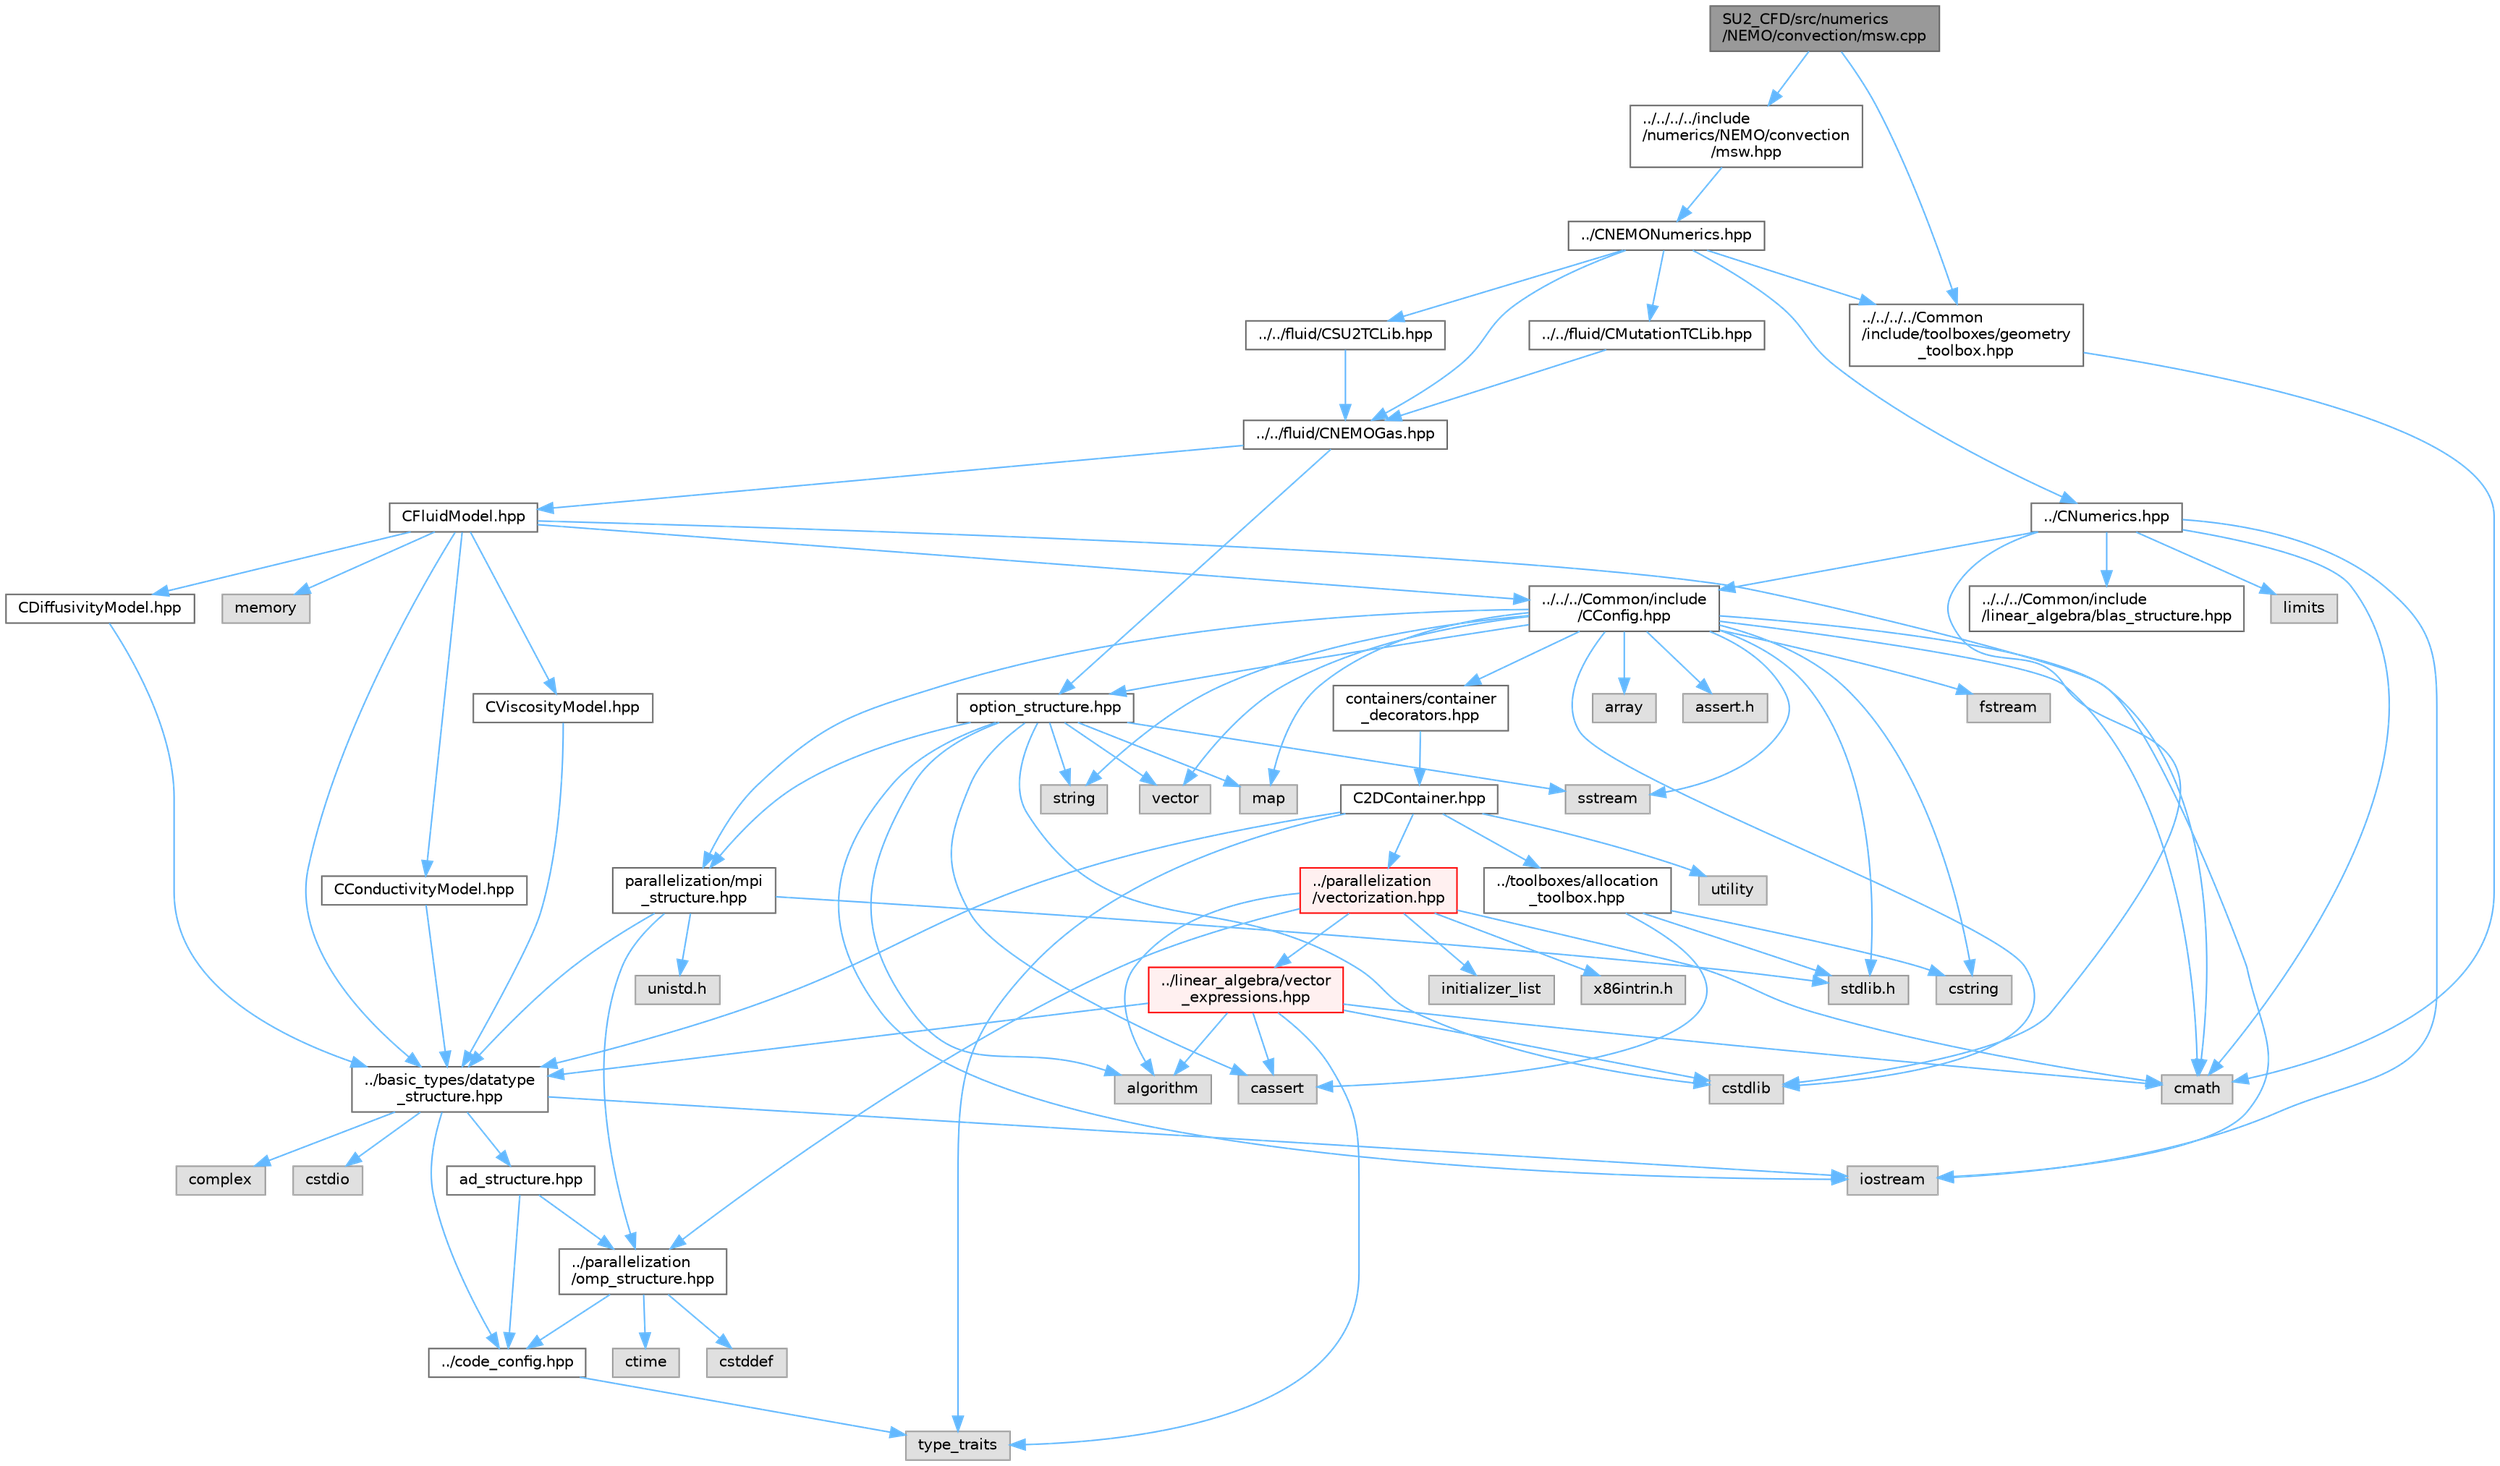 digraph "SU2_CFD/src/numerics/NEMO/convection/msw.cpp"
{
 // LATEX_PDF_SIZE
  bgcolor="transparent";
  edge [fontname=Helvetica,fontsize=10,labelfontname=Helvetica,labelfontsize=10];
  node [fontname=Helvetica,fontsize=10,shape=box,height=0.2,width=0.4];
  Node1 [id="Node000001",label="SU2_CFD/src/numerics\l/NEMO/convection/msw.cpp",height=0.2,width=0.4,color="gray40", fillcolor="grey60", style="filled", fontcolor="black",tooltip="Implementations of the modified Steger-Warming scheme."];
  Node1 -> Node2 [id="edge1_Node000001_Node000002",color="steelblue1",style="solid",tooltip=" "];
  Node2 [id="Node000002",label="../../../../include\l/numerics/NEMO/convection\l/msw.hpp",height=0.2,width=0.4,color="grey40", fillcolor="white", style="filled",URL="$msw_8hpp.html",tooltip="Declaration of numerics classes for modified Steger-Warming scheme."];
  Node2 -> Node3 [id="edge2_Node000002_Node000003",color="steelblue1",style="solid",tooltip=" "];
  Node3 [id="Node000003",label="../CNEMONumerics.hpp",height=0.2,width=0.4,color="grey40", fillcolor="white", style="filled",URL="$CNEMONumerics_8hpp.html",tooltip="Base class template NEMO numerics."];
  Node3 -> Node4 [id="edge3_Node000003_Node000004",color="steelblue1",style="solid",tooltip=" "];
  Node4 [id="Node000004",label="../CNumerics.hpp",height=0.2,width=0.4,color="grey40", fillcolor="white", style="filled",URL="$CNumerics_8hpp.html",tooltip="Declaration of the base numerics class, the implementation is in the CNumerics.cpp file."];
  Node4 -> Node5 [id="edge4_Node000004_Node000005",color="steelblue1",style="solid",tooltip=" "];
  Node5 [id="Node000005",label="cmath",height=0.2,width=0.4,color="grey60", fillcolor="#E0E0E0", style="filled",tooltip=" "];
  Node4 -> Node6 [id="edge5_Node000004_Node000006",color="steelblue1",style="solid",tooltip=" "];
  Node6 [id="Node000006",label="iostream",height=0.2,width=0.4,color="grey60", fillcolor="#E0E0E0", style="filled",tooltip=" "];
  Node4 -> Node7 [id="edge6_Node000004_Node000007",color="steelblue1",style="solid",tooltip=" "];
  Node7 [id="Node000007",label="limits",height=0.2,width=0.4,color="grey60", fillcolor="#E0E0E0", style="filled",tooltip=" "];
  Node4 -> Node8 [id="edge7_Node000004_Node000008",color="steelblue1",style="solid",tooltip=" "];
  Node8 [id="Node000008",label="cstdlib",height=0.2,width=0.4,color="grey60", fillcolor="#E0E0E0", style="filled",tooltip=" "];
  Node4 -> Node9 [id="edge8_Node000004_Node000009",color="steelblue1",style="solid",tooltip=" "];
  Node9 [id="Node000009",label="../../../Common/include\l/CConfig.hpp",height=0.2,width=0.4,color="grey40", fillcolor="white", style="filled",URL="$CConfig_8hpp.html",tooltip="All the information about the definition of the physical problem. The subroutines and functions are i..."];
  Node9 -> Node10 [id="edge9_Node000009_Node000010",color="steelblue1",style="solid",tooltip=" "];
  Node10 [id="Node000010",label="parallelization/mpi\l_structure.hpp",height=0.2,width=0.4,color="grey40", fillcolor="white", style="filled",URL="$mpi__structure_8hpp.html",tooltip="Headers of the mpi interface for generalized datatypes. The subroutines and functions are in the mpi_..."];
  Node10 -> Node11 [id="edge10_Node000010_Node000011",color="steelblue1",style="solid",tooltip=" "];
  Node11 [id="Node000011",label="stdlib.h",height=0.2,width=0.4,color="grey60", fillcolor="#E0E0E0", style="filled",tooltip=" "];
  Node10 -> Node12 [id="edge11_Node000010_Node000012",color="steelblue1",style="solid",tooltip=" "];
  Node12 [id="Node000012",label="../basic_types/datatype\l_structure.hpp",height=0.2,width=0.4,color="grey40", fillcolor="white", style="filled",URL="$datatype__structure_8hpp.html",tooltip="Headers for generalized datatypes, defines an interface for AD types."];
  Node12 -> Node6 [id="edge12_Node000012_Node000006",color="steelblue1",style="solid",tooltip=" "];
  Node12 -> Node13 [id="edge13_Node000012_Node000013",color="steelblue1",style="solid",tooltip=" "];
  Node13 [id="Node000013",label="complex",height=0.2,width=0.4,color="grey60", fillcolor="#E0E0E0", style="filled",tooltip=" "];
  Node12 -> Node14 [id="edge14_Node000012_Node000014",color="steelblue1",style="solid",tooltip=" "];
  Node14 [id="Node000014",label="cstdio",height=0.2,width=0.4,color="grey60", fillcolor="#E0E0E0", style="filled",tooltip=" "];
  Node12 -> Node15 [id="edge15_Node000012_Node000015",color="steelblue1",style="solid",tooltip=" "];
  Node15 [id="Node000015",label="../code_config.hpp",height=0.2,width=0.4,color="grey40", fillcolor="white", style="filled",URL="$code__config_8hpp.html",tooltip="Header file for collecting common macros, definitions and type configurations."];
  Node15 -> Node16 [id="edge16_Node000015_Node000016",color="steelblue1",style="solid",tooltip=" "];
  Node16 [id="Node000016",label="type_traits",height=0.2,width=0.4,color="grey60", fillcolor="#E0E0E0", style="filled",tooltip=" "];
  Node12 -> Node17 [id="edge17_Node000012_Node000017",color="steelblue1",style="solid",tooltip=" "];
  Node17 [id="Node000017",label="ad_structure.hpp",height=0.2,width=0.4,color="grey40", fillcolor="white", style="filled",URL="$ad__structure_8hpp.html",tooltip="Main routines for the algorithmic differentiation (AD) structure."];
  Node17 -> Node15 [id="edge18_Node000017_Node000015",color="steelblue1",style="solid",tooltip=" "];
  Node17 -> Node18 [id="edge19_Node000017_Node000018",color="steelblue1",style="solid",tooltip=" "];
  Node18 [id="Node000018",label="../parallelization\l/omp_structure.hpp",height=0.2,width=0.4,color="grey40", fillcolor="white", style="filled",URL="$omp__structure_8hpp.html",tooltip="OpenMP interface header, provides compatibility functions if the code is built without OpenMP support..."];
  Node18 -> Node19 [id="edge20_Node000018_Node000019",color="steelblue1",style="solid",tooltip=" "];
  Node19 [id="Node000019",label="cstddef",height=0.2,width=0.4,color="grey60", fillcolor="#E0E0E0", style="filled",tooltip=" "];
  Node18 -> Node15 [id="edge21_Node000018_Node000015",color="steelblue1",style="solid",tooltip=" "];
  Node18 -> Node20 [id="edge22_Node000018_Node000020",color="steelblue1",style="solid",tooltip=" "];
  Node20 [id="Node000020",label="ctime",height=0.2,width=0.4,color="grey60", fillcolor="#E0E0E0", style="filled",tooltip=" "];
  Node10 -> Node21 [id="edge23_Node000010_Node000021",color="steelblue1",style="solid",tooltip=" "];
  Node21 [id="Node000021",label="unistd.h",height=0.2,width=0.4,color="grey60", fillcolor="#E0E0E0", style="filled",tooltip=" "];
  Node10 -> Node18 [id="edge24_Node000010_Node000018",color="steelblue1",style="solid",tooltip=" "];
  Node9 -> Node6 [id="edge25_Node000009_Node000006",color="steelblue1",style="solid",tooltip=" "];
  Node9 -> Node8 [id="edge26_Node000009_Node000008",color="steelblue1",style="solid",tooltip=" "];
  Node9 -> Node22 [id="edge27_Node000009_Node000022",color="steelblue1",style="solid",tooltip=" "];
  Node22 [id="Node000022",label="fstream",height=0.2,width=0.4,color="grey60", fillcolor="#E0E0E0", style="filled",tooltip=" "];
  Node9 -> Node23 [id="edge28_Node000009_Node000023",color="steelblue1",style="solid",tooltip=" "];
  Node23 [id="Node000023",label="sstream",height=0.2,width=0.4,color="grey60", fillcolor="#E0E0E0", style="filled",tooltip=" "];
  Node9 -> Node24 [id="edge29_Node000009_Node000024",color="steelblue1",style="solid",tooltip=" "];
  Node24 [id="Node000024",label="string",height=0.2,width=0.4,color="grey60", fillcolor="#E0E0E0", style="filled",tooltip=" "];
  Node9 -> Node25 [id="edge30_Node000009_Node000025",color="steelblue1",style="solid",tooltip=" "];
  Node25 [id="Node000025",label="cstring",height=0.2,width=0.4,color="grey60", fillcolor="#E0E0E0", style="filled",tooltip=" "];
  Node9 -> Node26 [id="edge31_Node000009_Node000026",color="steelblue1",style="solid",tooltip=" "];
  Node26 [id="Node000026",label="vector",height=0.2,width=0.4,color="grey60", fillcolor="#E0E0E0", style="filled",tooltip=" "];
  Node9 -> Node27 [id="edge32_Node000009_Node000027",color="steelblue1",style="solid",tooltip=" "];
  Node27 [id="Node000027",label="array",height=0.2,width=0.4,color="grey60", fillcolor="#E0E0E0", style="filled",tooltip=" "];
  Node9 -> Node11 [id="edge33_Node000009_Node000011",color="steelblue1",style="solid",tooltip=" "];
  Node9 -> Node5 [id="edge34_Node000009_Node000005",color="steelblue1",style="solid",tooltip=" "];
  Node9 -> Node28 [id="edge35_Node000009_Node000028",color="steelblue1",style="solid",tooltip=" "];
  Node28 [id="Node000028",label="map",height=0.2,width=0.4,color="grey60", fillcolor="#E0E0E0", style="filled",tooltip=" "];
  Node9 -> Node29 [id="edge36_Node000009_Node000029",color="steelblue1",style="solid",tooltip=" "];
  Node29 [id="Node000029",label="assert.h",height=0.2,width=0.4,color="grey60", fillcolor="#E0E0E0", style="filled",tooltip=" "];
  Node9 -> Node30 [id="edge37_Node000009_Node000030",color="steelblue1",style="solid",tooltip=" "];
  Node30 [id="Node000030",label="option_structure.hpp",height=0.2,width=0.4,color="grey40", fillcolor="white", style="filled",URL="$option__structure_8hpp.html",tooltip="Defines classes for referencing options for easy input in CConfig."];
  Node30 -> Node10 [id="edge38_Node000030_Node000010",color="steelblue1",style="solid",tooltip=" "];
  Node30 -> Node6 [id="edge39_Node000030_Node000006",color="steelblue1",style="solid",tooltip=" "];
  Node30 -> Node23 [id="edge40_Node000030_Node000023",color="steelblue1",style="solid",tooltip=" "];
  Node30 -> Node24 [id="edge41_Node000030_Node000024",color="steelblue1",style="solid",tooltip=" "];
  Node30 -> Node26 [id="edge42_Node000030_Node000026",color="steelblue1",style="solid",tooltip=" "];
  Node30 -> Node28 [id="edge43_Node000030_Node000028",color="steelblue1",style="solid",tooltip=" "];
  Node30 -> Node8 [id="edge44_Node000030_Node000008",color="steelblue1",style="solid",tooltip=" "];
  Node30 -> Node31 [id="edge45_Node000030_Node000031",color="steelblue1",style="solid",tooltip=" "];
  Node31 [id="Node000031",label="algorithm",height=0.2,width=0.4,color="grey60", fillcolor="#E0E0E0", style="filled",tooltip=" "];
  Node30 -> Node32 [id="edge46_Node000030_Node000032",color="steelblue1",style="solid",tooltip=" "];
  Node32 [id="Node000032",label="cassert",height=0.2,width=0.4,color="grey60", fillcolor="#E0E0E0", style="filled",tooltip=" "];
  Node9 -> Node33 [id="edge47_Node000009_Node000033",color="steelblue1",style="solid",tooltip=" "];
  Node33 [id="Node000033",label="containers/container\l_decorators.hpp",height=0.2,width=0.4,color="grey40", fillcolor="white", style="filled",URL="$container__decorators_8hpp.html",tooltip="Collection of small classes that decorate C2DContainer to augment its functionality,..."];
  Node33 -> Node34 [id="edge48_Node000033_Node000034",color="steelblue1",style="solid",tooltip=" "];
  Node34 [id="Node000034",label="C2DContainer.hpp",height=0.2,width=0.4,color="grey40", fillcolor="white", style="filled",URL="$C2DContainer_8hpp.html",tooltip="A templated vector/matrix object."];
  Node34 -> Node35 [id="edge49_Node000034_Node000035",color="steelblue1",style="solid",tooltip=" "];
  Node35 [id="Node000035",label="../toolboxes/allocation\l_toolbox.hpp",height=0.2,width=0.4,color="grey40", fillcolor="white", style="filled",URL="$allocation__toolbox_8hpp.html",tooltip="Helper function and classes for memory allocation. Focus on portability across platforms."];
  Node35 -> Node11 [id="edge50_Node000035_Node000011",color="steelblue1",style="solid",tooltip=" "];
  Node35 -> Node25 [id="edge51_Node000035_Node000025",color="steelblue1",style="solid",tooltip=" "];
  Node35 -> Node32 [id="edge52_Node000035_Node000032",color="steelblue1",style="solid",tooltip=" "];
  Node34 -> Node12 [id="edge53_Node000034_Node000012",color="steelblue1",style="solid",tooltip=" "];
  Node34 -> Node36 [id="edge54_Node000034_Node000036",color="steelblue1",style="solid",tooltip=" "];
  Node36 [id="Node000036",label="../parallelization\l/vectorization.hpp",height=0.2,width=0.4,color="red", fillcolor="#FFF0F0", style="filled",URL="$vectorization_8hpp.html",tooltip="Implementation of a portable SIMD type."];
  Node36 -> Node37 [id="edge55_Node000036_Node000037",color="steelblue1",style="solid",tooltip=" "];
  Node37 [id="Node000037",label="../linear_algebra/vector\l_expressions.hpp",height=0.2,width=0.4,color="red", fillcolor="#FFF0F0", style="filled",URL="$vector__expressions_8hpp.html",tooltip="Expression templates for vector types with coefficient-wise operations."];
  Node37 -> Node12 [id="edge56_Node000037_Node000012",color="steelblue1",style="solid",tooltip=" "];
  Node37 -> Node16 [id="edge57_Node000037_Node000016",color="steelblue1",style="solid",tooltip=" "];
  Node37 -> Node31 [id="edge58_Node000037_Node000031",color="steelblue1",style="solid",tooltip=" "];
  Node37 -> Node32 [id="edge59_Node000037_Node000032",color="steelblue1",style="solid",tooltip=" "];
  Node37 -> Node8 [id="edge60_Node000037_Node000008",color="steelblue1",style="solid",tooltip=" "];
  Node37 -> Node5 [id="edge61_Node000037_Node000005",color="steelblue1",style="solid",tooltip=" "];
  Node36 -> Node18 [id="edge62_Node000036_Node000018",color="steelblue1",style="solid",tooltip=" "];
  Node36 -> Node39 [id="edge63_Node000036_Node000039",color="steelblue1",style="solid",tooltip=" "];
  Node39 [id="Node000039",label="initializer_list",height=0.2,width=0.4,color="grey60", fillcolor="#E0E0E0", style="filled",tooltip=" "];
  Node36 -> Node31 [id="edge64_Node000036_Node000031",color="steelblue1",style="solid",tooltip=" "];
  Node36 -> Node5 [id="edge65_Node000036_Node000005",color="steelblue1",style="solid",tooltip=" "];
  Node36 -> Node40 [id="edge66_Node000036_Node000040",color="steelblue1",style="solid",tooltip=" "];
  Node40 [id="Node000040",label="x86intrin.h",height=0.2,width=0.4,color="grey60", fillcolor="#E0E0E0", style="filled",tooltip=" "];
  Node34 -> Node42 [id="edge67_Node000034_Node000042",color="steelblue1",style="solid",tooltip=" "];
  Node42 [id="Node000042",label="utility",height=0.2,width=0.4,color="grey60", fillcolor="#E0E0E0", style="filled",tooltip=" "];
  Node34 -> Node16 [id="edge68_Node000034_Node000016",color="steelblue1",style="solid",tooltip=" "];
  Node4 -> Node43 [id="edge69_Node000004_Node000043",color="steelblue1",style="solid",tooltip=" "];
  Node43 [id="Node000043",label="../../../Common/include\l/linear_algebra/blas_structure.hpp",height=0.2,width=0.4,color="grey40", fillcolor="white", style="filled",URL="$blas__structure_8hpp.html",tooltip="Include files and headers of the functions for matrix and vector operations, which are typically foun..."];
  Node3 -> Node44 [id="edge70_Node000003_Node000044",color="steelblue1",style="solid",tooltip=" "];
  Node44 [id="Node000044",label="../../fluid/CNEMOGas.hpp",height=0.2,width=0.4,color="grey40", fillcolor="white", style="filled",URL="$CNEMOGas_8hpp.html",tooltip="Defines the nonequilibrium gas model."];
  Node44 -> Node45 [id="edge71_Node000044_Node000045",color="steelblue1",style="solid",tooltip=" "];
  Node45 [id="Node000045",label="CFluidModel.hpp",height=0.2,width=0.4,color="grey40", fillcolor="white", style="filled",URL="$CFluidModel_8hpp.html",tooltip="Defines the main fluid model class for thermophysical properties."];
  Node45 -> Node5 [id="edge72_Node000045_Node000005",color="steelblue1",style="solid",tooltip=" "];
  Node45 -> Node46 [id="edge73_Node000045_Node000046",color="steelblue1",style="solid",tooltip=" "];
  Node46 [id="Node000046",label="memory",height=0.2,width=0.4,color="grey60", fillcolor="#E0E0E0", style="filled",tooltip=" "];
  Node45 -> Node9 [id="edge74_Node000045_Node000009",color="steelblue1",style="solid",tooltip=" "];
  Node45 -> Node12 [id="edge75_Node000045_Node000012",color="steelblue1",style="solid",tooltip=" "];
  Node45 -> Node47 [id="edge76_Node000045_Node000047",color="steelblue1",style="solid",tooltip=" "];
  Node47 [id="Node000047",label="CConductivityModel.hpp",height=0.2,width=0.4,color="grey40", fillcolor="white", style="filled",URL="$CConductivityModel_8hpp.html",tooltip="Defines an interface class for thermal conductivity models."];
  Node47 -> Node12 [id="edge77_Node000047_Node000012",color="steelblue1",style="solid",tooltip=" "];
  Node45 -> Node48 [id="edge78_Node000045_Node000048",color="steelblue1",style="solid",tooltip=" "];
  Node48 [id="Node000048",label="CViscosityModel.hpp",height=0.2,width=0.4,color="grey40", fillcolor="white", style="filled",URL="$CViscosityModel_8hpp.html",tooltip="Interface class for defining laminar viscosity models."];
  Node48 -> Node12 [id="edge79_Node000048_Node000012",color="steelblue1",style="solid",tooltip=" "];
  Node45 -> Node49 [id="edge80_Node000045_Node000049",color="steelblue1",style="solid",tooltip=" "];
  Node49 [id="Node000049",label="CDiffusivityModel.hpp",height=0.2,width=0.4,color="grey40", fillcolor="white", style="filled",URL="$CDiffusivityModel_8hpp.html",tooltip="Interface class for defining mass diffusivity models."];
  Node49 -> Node12 [id="edge81_Node000049_Node000012",color="steelblue1",style="solid",tooltip=" "];
  Node44 -> Node30 [id="edge82_Node000044_Node000030",color="steelblue1",style="solid",tooltip=" "];
  Node3 -> Node50 [id="edge83_Node000003_Node000050",color="steelblue1",style="solid",tooltip=" "];
  Node50 [id="Node000050",label="../../fluid/CMutationTCLib.hpp",height=0.2,width=0.4,color="grey40", fillcolor="white", style="filled",URL="$CMutationTCLib_8hpp.html",tooltip="Defines the class for the link to Mutation++ ThermoChemistry library."];
  Node50 -> Node44 [id="edge84_Node000050_Node000044",color="steelblue1",style="solid",tooltip=" "];
  Node3 -> Node51 [id="edge85_Node000003_Node000051",color="steelblue1",style="solid",tooltip=" "];
  Node51 [id="Node000051",label="../../fluid/CSU2TCLib.hpp",height=0.2,width=0.4,color="grey40", fillcolor="white", style="filled",URL="$CSU2TCLib_8hpp.html",tooltip="Defines the classes for different user defined ThermoChemistry libraries."];
  Node51 -> Node44 [id="edge86_Node000051_Node000044",color="steelblue1",style="solid",tooltip=" "];
  Node3 -> Node52 [id="edge87_Node000003_Node000052",color="steelblue1",style="solid",tooltip=" "];
  Node52 [id="Node000052",label="../../../../Common\l/include/toolboxes/geometry\l_toolbox.hpp",height=0.2,width=0.4,color="grey40", fillcolor="white", style="filled",URL="$geometry__toolbox_8hpp.html",tooltip="Collection of common lightweight geometry-oriented methods."];
  Node52 -> Node5 [id="edge88_Node000052_Node000005",color="steelblue1",style="solid",tooltip=" "];
  Node1 -> Node52 [id="edge89_Node000001_Node000052",color="steelblue1",style="solid",tooltip=" "];
}
